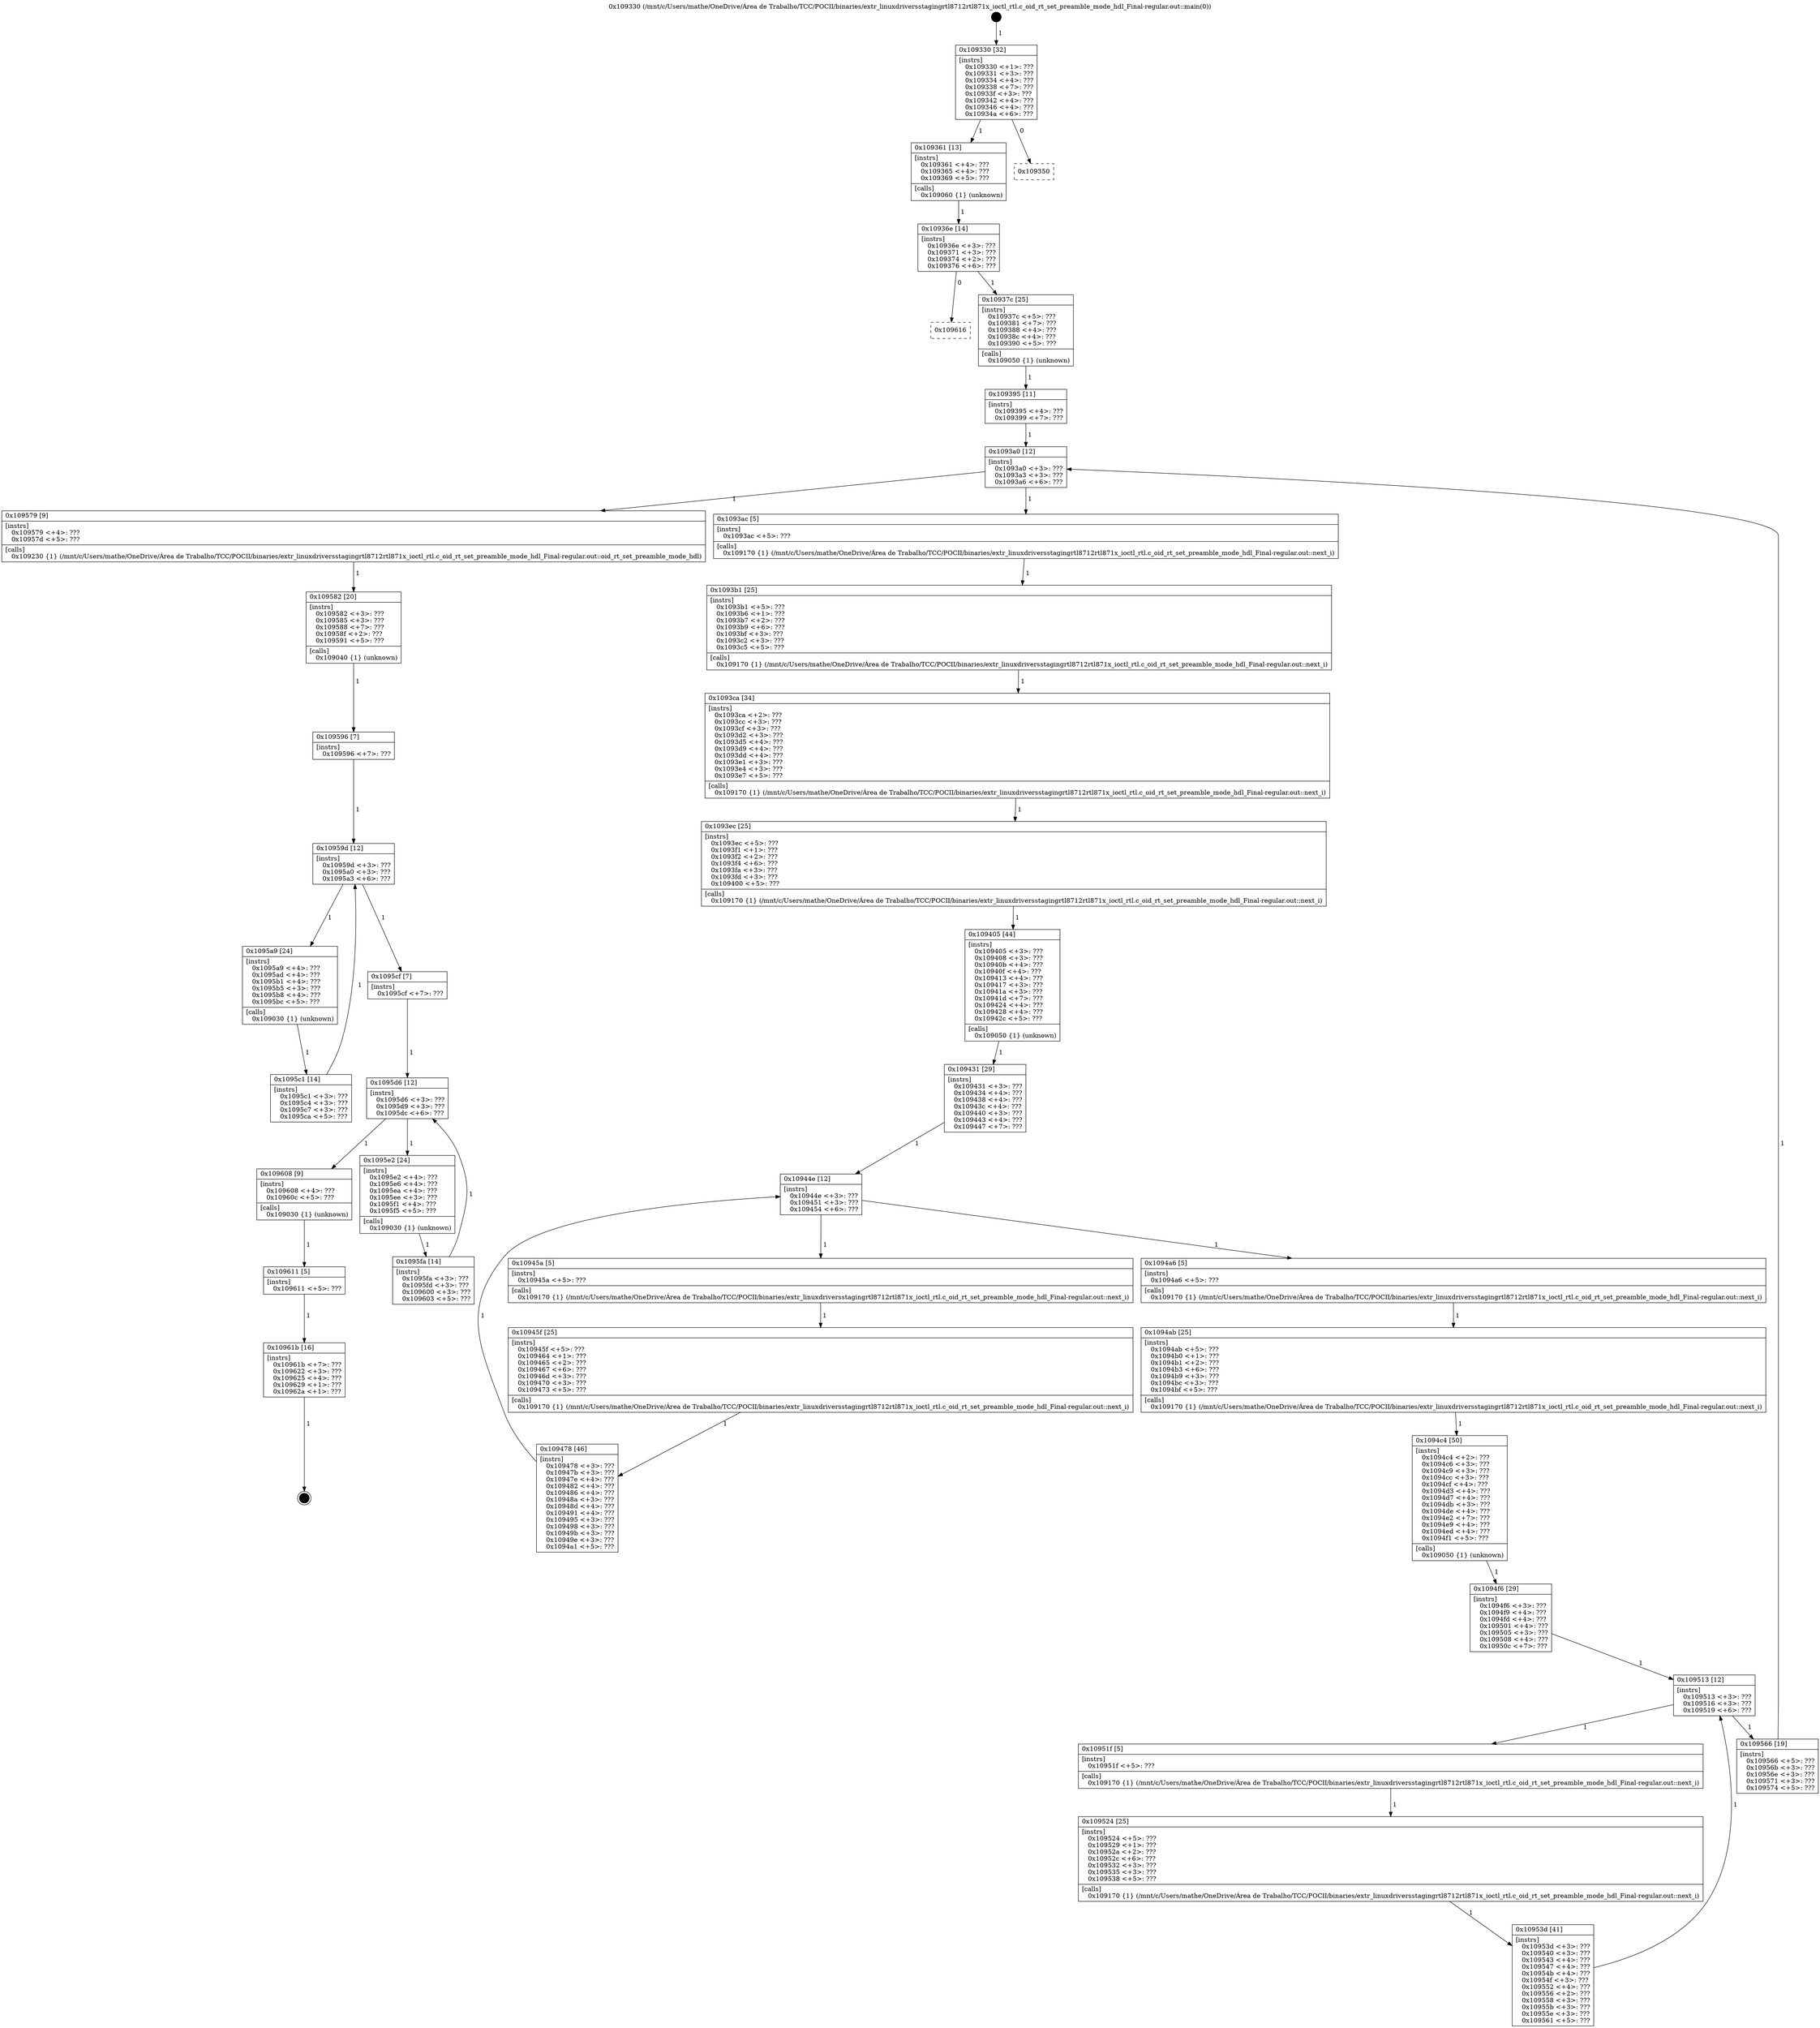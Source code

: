 digraph "0x109330" {
  label = "0x109330 (/mnt/c/Users/mathe/OneDrive/Área de Trabalho/TCC/POCII/binaries/extr_linuxdriversstagingrtl8712rtl871x_ioctl_rtl.c_oid_rt_set_preamble_mode_hdl_Final-regular.out::main(0))"
  labelloc = "t"
  node[shape=record]

  Entry [label="",width=0.3,height=0.3,shape=circle,fillcolor=black,style=filled]
  "0x109330" [label="{
     0x109330 [32]\l
     | [instrs]\l
     &nbsp;&nbsp;0x109330 \<+1\>: ???\l
     &nbsp;&nbsp;0x109331 \<+3\>: ???\l
     &nbsp;&nbsp;0x109334 \<+4\>: ???\l
     &nbsp;&nbsp;0x109338 \<+7\>: ???\l
     &nbsp;&nbsp;0x10933f \<+3\>: ???\l
     &nbsp;&nbsp;0x109342 \<+4\>: ???\l
     &nbsp;&nbsp;0x109346 \<+4\>: ???\l
     &nbsp;&nbsp;0x10934a \<+6\>: ???\l
  }"]
  "0x109361" [label="{
     0x109361 [13]\l
     | [instrs]\l
     &nbsp;&nbsp;0x109361 \<+4\>: ???\l
     &nbsp;&nbsp;0x109365 \<+4\>: ???\l
     &nbsp;&nbsp;0x109369 \<+5\>: ???\l
     | [calls]\l
     &nbsp;&nbsp;0x109060 \{1\} (unknown)\l
  }"]
  "0x109350" [label="{
     0x109350\l
  }", style=dashed]
  "0x10936e" [label="{
     0x10936e [14]\l
     | [instrs]\l
     &nbsp;&nbsp;0x10936e \<+3\>: ???\l
     &nbsp;&nbsp;0x109371 \<+3\>: ???\l
     &nbsp;&nbsp;0x109374 \<+2\>: ???\l
     &nbsp;&nbsp;0x109376 \<+6\>: ???\l
  }"]
  "0x109616" [label="{
     0x109616\l
  }", style=dashed]
  "0x10937c" [label="{
     0x10937c [25]\l
     | [instrs]\l
     &nbsp;&nbsp;0x10937c \<+5\>: ???\l
     &nbsp;&nbsp;0x109381 \<+7\>: ???\l
     &nbsp;&nbsp;0x109388 \<+4\>: ???\l
     &nbsp;&nbsp;0x10938c \<+4\>: ???\l
     &nbsp;&nbsp;0x109390 \<+5\>: ???\l
     | [calls]\l
     &nbsp;&nbsp;0x109050 \{1\} (unknown)\l
  }"]
  Exit [label="",width=0.3,height=0.3,shape=circle,fillcolor=black,style=filled,peripheries=2]
  "0x1093a0" [label="{
     0x1093a0 [12]\l
     | [instrs]\l
     &nbsp;&nbsp;0x1093a0 \<+3\>: ???\l
     &nbsp;&nbsp;0x1093a3 \<+3\>: ???\l
     &nbsp;&nbsp;0x1093a6 \<+6\>: ???\l
  }"]
  "0x109579" [label="{
     0x109579 [9]\l
     | [instrs]\l
     &nbsp;&nbsp;0x109579 \<+4\>: ???\l
     &nbsp;&nbsp;0x10957d \<+5\>: ???\l
     | [calls]\l
     &nbsp;&nbsp;0x109230 \{1\} (/mnt/c/Users/mathe/OneDrive/Área de Trabalho/TCC/POCII/binaries/extr_linuxdriversstagingrtl8712rtl871x_ioctl_rtl.c_oid_rt_set_preamble_mode_hdl_Final-regular.out::oid_rt_set_preamble_mode_hdl)\l
  }"]
  "0x1093ac" [label="{
     0x1093ac [5]\l
     | [instrs]\l
     &nbsp;&nbsp;0x1093ac \<+5\>: ???\l
     | [calls]\l
     &nbsp;&nbsp;0x109170 \{1\} (/mnt/c/Users/mathe/OneDrive/Área de Trabalho/TCC/POCII/binaries/extr_linuxdriversstagingrtl8712rtl871x_ioctl_rtl.c_oid_rt_set_preamble_mode_hdl_Final-regular.out::next_i)\l
  }"]
  "0x1093b1" [label="{
     0x1093b1 [25]\l
     | [instrs]\l
     &nbsp;&nbsp;0x1093b1 \<+5\>: ???\l
     &nbsp;&nbsp;0x1093b6 \<+1\>: ???\l
     &nbsp;&nbsp;0x1093b7 \<+2\>: ???\l
     &nbsp;&nbsp;0x1093b9 \<+6\>: ???\l
     &nbsp;&nbsp;0x1093bf \<+3\>: ???\l
     &nbsp;&nbsp;0x1093c2 \<+3\>: ???\l
     &nbsp;&nbsp;0x1093c5 \<+5\>: ???\l
     | [calls]\l
     &nbsp;&nbsp;0x109170 \{1\} (/mnt/c/Users/mathe/OneDrive/Área de Trabalho/TCC/POCII/binaries/extr_linuxdriversstagingrtl8712rtl871x_ioctl_rtl.c_oid_rt_set_preamble_mode_hdl_Final-regular.out::next_i)\l
  }"]
  "0x1093ca" [label="{
     0x1093ca [34]\l
     | [instrs]\l
     &nbsp;&nbsp;0x1093ca \<+2\>: ???\l
     &nbsp;&nbsp;0x1093cc \<+3\>: ???\l
     &nbsp;&nbsp;0x1093cf \<+3\>: ???\l
     &nbsp;&nbsp;0x1093d2 \<+3\>: ???\l
     &nbsp;&nbsp;0x1093d5 \<+4\>: ???\l
     &nbsp;&nbsp;0x1093d9 \<+4\>: ???\l
     &nbsp;&nbsp;0x1093dd \<+4\>: ???\l
     &nbsp;&nbsp;0x1093e1 \<+3\>: ???\l
     &nbsp;&nbsp;0x1093e4 \<+3\>: ???\l
     &nbsp;&nbsp;0x1093e7 \<+5\>: ???\l
     | [calls]\l
     &nbsp;&nbsp;0x109170 \{1\} (/mnt/c/Users/mathe/OneDrive/Área de Trabalho/TCC/POCII/binaries/extr_linuxdriversstagingrtl8712rtl871x_ioctl_rtl.c_oid_rt_set_preamble_mode_hdl_Final-regular.out::next_i)\l
  }"]
  "0x1093ec" [label="{
     0x1093ec [25]\l
     | [instrs]\l
     &nbsp;&nbsp;0x1093ec \<+5\>: ???\l
     &nbsp;&nbsp;0x1093f1 \<+1\>: ???\l
     &nbsp;&nbsp;0x1093f2 \<+2\>: ???\l
     &nbsp;&nbsp;0x1093f4 \<+6\>: ???\l
     &nbsp;&nbsp;0x1093fa \<+3\>: ???\l
     &nbsp;&nbsp;0x1093fd \<+3\>: ???\l
     &nbsp;&nbsp;0x109400 \<+5\>: ???\l
     | [calls]\l
     &nbsp;&nbsp;0x109170 \{1\} (/mnt/c/Users/mathe/OneDrive/Área de Trabalho/TCC/POCII/binaries/extr_linuxdriversstagingrtl8712rtl871x_ioctl_rtl.c_oid_rt_set_preamble_mode_hdl_Final-regular.out::next_i)\l
  }"]
  "0x109405" [label="{
     0x109405 [44]\l
     | [instrs]\l
     &nbsp;&nbsp;0x109405 \<+3\>: ???\l
     &nbsp;&nbsp;0x109408 \<+3\>: ???\l
     &nbsp;&nbsp;0x10940b \<+4\>: ???\l
     &nbsp;&nbsp;0x10940f \<+4\>: ???\l
     &nbsp;&nbsp;0x109413 \<+4\>: ???\l
     &nbsp;&nbsp;0x109417 \<+3\>: ???\l
     &nbsp;&nbsp;0x10941a \<+3\>: ???\l
     &nbsp;&nbsp;0x10941d \<+7\>: ???\l
     &nbsp;&nbsp;0x109424 \<+4\>: ???\l
     &nbsp;&nbsp;0x109428 \<+4\>: ???\l
     &nbsp;&nbsp;0x10942c \<+5\>: ???\l
     | [calls]\l
     &nbsp;&nbsp;0x109050 \{1\} (unknown)\l
  }"]
  "0x10944e" [label="{
     0x10944e [12]\l
     | [instrs]\l
     &nbsp;&nbsp;0x10944e \<+3\>: ???\l
     &nbsp;&nbsp;0x109451 \<+3\>: ???\l
     &nbsp;&nbsp;0x109454 \<+6\>: ???\l
  }"]
  "0x1094a6" [label="{
     0x1094a6 [5]\l
     | [instrs]\l
     &nbsp;&nbsp;0x1094a6 \<+5\>: ???\l
     | [calls]\l
     &nbsp;&nbsp;0x109170 \{1\} (/mnt/c/Users/mathe/OneDrive/Área de Trabalho/TCC/POCII/binaries/extr_linuxdriversstagingrtl8712rtl871x_ioctl_rtl.c_oid_rt_set_preamble_mode_hdl_Final-regular.out::next_i)\l
  }"]
  "0x10945a" [label="{
     0x10945a [5]\l
     | [instrs]\l
     &nbsp;&nbsp;0x10945a \<+5\>: ???\l
     | [calls]\l
     &nbsp;&nbsp;0x109170 \{1\} (/mnt/c/Users/mathe/OneDrive/Área de Trabalho/TCC/POCII/binaries/extr_linuxdriversstagingrtl8712rtl871x_ioctl_rtl.c_oid_rt_set_preamble_mode_hdl_Final-regular.out::next_i)\l
  }"]
  "0x10945f" [label="{
     0x10945f [25]\l
     | [instrs]\l
     &nbsp;&nbsp;0x10945f \<+5\>: ???\l
     &nbsp;&nbsp;0x109464 \<+1\>: ???\l
     &nbsp;&nbsp;0x109465 \<+2\>: ???\l
     &nbsp;&nbsp;0x109467 \<+6\>: ???\l
     &nbsp;&nbsp;0x10946d \<+3\>: ???\l
     &nbsp;&nbsp;0x109470 \<+3\>: ???\l
     &nbsp;&nbsp;0x109473 \<+5\>: ???\l
     | [calls]\l
     &nbsp;&nbsp;0x109170 \{1\} (/mnt/c/Users/mathe/OneDrive/Área de Trabalho/TCC/POCII/binaries/extr_linuxdriversstagingrtl8712rtl871x_ioctl_rtl.c_oid_rt_set_preamble_mode_hdl_Final-regular.out::next_i)\l
  }"]
  "0x109478" [label="{
     0x109478 [46]\l
     | [instrs]\l
     &nbsp;&nbsp;0x109478 \<+3\>: ???\l
     &nbsp;&nbsp;0x10947b \<+3\>: ???\l
     &nbsp;&nbsp;0x10947e \<+4\>: ???\l
     &nbsp;&nbsp;0x109482 \<+4\>: ???\l
     &nbsp;&nbsp;0x109486 \<+4\>: ???\l
     &nbsp;&nbsp;0x10948a \<+3\>: ???\l
     &nbsp;&nbsp;0x10948d \<+4\>: ???\l
     &nbsp;&nbsp;0x109491 \<+4\>: ???\l
     &nbsp;&nbsp;0x109495 \<+3\>: ???\l
     &nbsp;&nbsp;0x109498 \<+3\>: ???\l
     &nbsp;&nbsp;0x10949b \<+3\>: ???\l
     &nbsp;&nbsp;0x10949e \<+3\>: ???\l
     &nbsp;&nbsp;0x1094a1 \<+5\>: ???\l
  }"]
  "0x109431" [label="{
     0x109431 [29]\l
     | [instrs]\l
     &nbsp;&nbsp;0x109431 \<+3\>: ???\l
     &nbsp;&nbsp;0x109434 \<+4\>: ???\l
     &nbsp;&nbsp;0x109438 \<+4\>: ???\l
     &nbsp;&nbsp;0x10943c \<+4\>: ???\l
     &nbsp;&nbsp;0x109440 \<+3\>: ???\l
     &nbsp;&nbsp;0x109443 \<+4\>: ???\l
     &nbsp;&nbsp;0x109447 \<+7\>: ???\l
  }"]
  "0x1094ab" [label="{
     0x1094ab [25]\l
     | [instrs]\l
     &nbsp;&nbsp;0x1094ab \<+5\>: ???\l
     &nbsp;&nbsp;0x1094b0 \<+1\>: ???\l
     &nbsp;&nbsp;0x1094b1 \<+2\>: ???\l
     &nbsp;&nbsp;0x1094b3 \<+6\>: ???\l
     &nbsp;&nbsp;0x1094b9 \<+3\>: ???\l
     &nbsp;&nbsp;0x1094bc \<+3\>: ???\l
     &nbsp;&nbsp;0x1094bf \<+5\>: ???\l
     | [calls]\l
     &nbsp;&nbsp;0x109170 \{1\} (/mnt/c/Users/mathe/OneDrive/Área de Trabalho/TCC/POCII/binaries/extr_linuxdriversstagingrtl8712rtl871x_ioctl_rtl.c_oid_rt_set_preamble_mode_hdl_Final-regular.out::next_i)\l
  }"]
  "0x1094c4" [label="{
     0x1094c4 [50]\l
     | [instrs]\l
     &nbsp;&nbsp;0x1094c4 \<+2\>: ???\l
     &nbsp;&nbsp;0x1094c6 \<+3\>: ???\l
     &nbsp;&nbsp;0x1094c9 \<+3\>: ???\l
     &nbsp;&nbsp;0x1094cc \<+3\>: ???\l
     &nbsp;&nbsp;0x1094cf \<+4\>: ???\l
     &nbsp;&nbsp;0x1094d3 \<+4\>: ???\l
     &nbsp;&nbsp;0x1094d7 \<+4\>: ???\l
     &nbsp;&nbsp;0x1094db \<+3\>: ???\l
     &nbsp;&nbsp;0x1094de \<+4\>: ???\l
     &nbsp;&nbsp;0x1094e2 \<+7\>: ???\l
     &nbsp;&nbsp;0x1094e9 \<+4\>: ???\l
     &nbsp;&nbsp;0x1094ed \<+4\>: ???\l
     &nbsp;&nbsp;0x1094f1 \<+5\>: ???\l
     | [calls]\l
     &nbsp;&nbsp;0x109050 \{1\} (unknown)\l
  }"]
  "0x109513" [label="{
     0x109513 [12]\l
     | [instrs]\l
     &nbsp;&nbsp;0x109513 \<+3\>: ???\l
     &nbsp;&nbsp;0x109516 \<+3\>: ???\l
     &nbsp;&nbsp;0x109519 \<+6\>: ???\l
  }"]
  "0x109566" [label="{
     0x109566 [19]\l
     | [instrs]\l
     &nbsp;&nbsp;0x109566 \<+5\>: ???\l
     &nbsp;&nbsp;0x10956b \<+3\>: ???\l
     &nbsp;&nbsp;0x10956e \<+3\>: ???\l
     &nbsp;&nbsp;0x109571 \<+3\>: ???\l
     &nbsp;&nbsp;0x109574 \<+5\>: ???\l
  }"]
  "0x10951f" [label="{
     0x10951f [5]\l
     | [instrs]\l
     &nbsp;&nbsp;0x10951f \<+5\>: ???\l
     | [calls]\l
     &nbsp;&nbsp;0x109170 \{1\} (/mnt/c/Users/mathe/OneDrive/Área de Trabalho/TCC/POCII/binaries/extr_linuxdriversstagingrtl8712rtl871x_ioctl_rtl.c_oid_rt_set_preamble_mode_hdl_Final-regular.out::next_i)\l
  }"]
  "0x109524" [label="{
     0x109524 [25]\l
     | [instrs]\l
     &nbsp;&nbsp;0x109524 \<+5\>: ???\l
     &nbsp;&nbsp;0x109529 \<+1\>: ???\l
     &nbsp;&nbsp;0x10952a \<+2\>: ???\l
     &nbsp;&nbsp;0x10952c \<+6\>: ???\l
     &nbsp;&nbsp;0x109532 \<+3\>: ???\l
     &nbsp;&nbsp;0x109535 \<+3\>: ???\l
     &nbsp;&nbsp;0x109538 \<+5\>: ???\l
     | [calls]\l
     &nbsp;&nbsp;0x109170 \{1\} (/mnt/c/Users/mathe/OneDrive/Área de Trabalho/TCC/POCII/binaries/extr_linuxdriversstagingrtl8712rtl871x_ioctl_rtl.c_oid_rt_set_preamble_mode_hdl_Final-regular.out::next_i)\l
  }"]
  "0x10953d" [label="{
     0x10953d [41]\l
     | [instrs]\l
     &nbsp;&nbsp;0x10953d \<+3\>: ???\l
     &nbsp;&nbsp;0x109540 \<+3\>: ???\l
     &nbsp;&nbsp;0x109543 \<+4\>: ???\l
     &nbsp;&nbsp;0x109547 \<+4\>: ???\l
     &nbsp;&nbsp;0x10954b \<+4\>: ???\l
     &nbsp;&nbsp;0x10954f \<+3\>: ???\l
     &nbsp;&nbsp;0x109552 \<+4\>: ???\l
     &nbsp;&nbsp;0x109556 \<+2\>: ???\l
     &nbsp;&nbsp;0x109558 \<+3\>: ???\l
     &nbsp;&nbsp;0x10955b \<+3\>: ???\l
     &nbsp;&nbsp;0x10955e \<+3\>: ???\l
     &nbsp;&nbsp;0x109561 \<+5\>: ???\l
  }"]
  "0x1094f6" [label="{
     0x1094f6 [29]\l
     | [instrs]\l
     &nbsp;&nbsp;0x1094f6 \<+3\>: ???\l
     &nbsp;&nbsp;0x1094f9 \<+4\>: ???\l
     &nbsp;&nbsp;0x1094fd \<+4\>: ???\l
     &nbsp;&nbsp;0x109501 \<+4\>: ???\l
     &nbsp;&nbsp;0x109505 \<+3\>: ???\l
     &nbsp;&nbsp;0x109508 \<+4\>: ???\l
     &nbsp;&nbsp;0x10950c \<+7\>: ???\l
  }"]
  "0x10961b" [label="{
     0x10961b [16]\l
     | [instrs]\l
     &nbsp;&nbsp;0x10961b \<+7\>: ???\l
     &nbsp;&nbsp;0x109622 \<+3\>: ???\l
     &nbsp;&nbsp;0x109625 \<+4\>: ???\l
     &nbsp;&nbsp;0x109629 \<+1\>: ???\l
     &nbsp;&nbsp;0x10962a \<+1\>: ???\l
  }"]
  "0x109395" [label="{
     0x109395 [11]\l
     | [instrs]\l
     &nbsp;&nbsp;0x109395 \<+4\>: ???\l
     &nbsp;&nbsp;0x109399 \<+7\>: ???\l
  }"]
  "0x109582" [label="{
     0x109582 [20]\l
     | [instrs]\l
     &nbsp;&nbsp;0x109582 \<+3\>: ???\l
     &nbsp;&nbsp;0x109585 \<+3\>: ???\l
     &nbsp;&nbsp;0x109588 \<+7\>: ???\l
     &nbsp;&nbsp;0x10958f \<+2\>: ???\l
     &nbsp;&nbsp;0x109591 \<+5\>: ???\l
     | [calls]\l
     &nbsp;&nbsp;0x109040 \{1\} (unknown)\l
  }"]
  "0x10959d" [label="{
     0x10959d [12]\l
     | [instrs]\l
     &nbsp;&nbsp;0x10959d \<+3\>: ???\l
     &nbsp;&nbsp;0x1095a0 \<+3\>: ???\l
     &nbsp;&nbsp;0x1095a3 \<+6\>: ???\l
  }"]
  "0x1095d6" [label="{
     0x1095d6 [12]\l
     | [instrs]\l
     &nbsp;&nbsp;0x1095d6 \<+3\>: ???\l
     &nbsp;&nbsp;0x1095d9 \<+3\>: ???\l
     &nbsp;&nbsp;0x1095dc \<+6\>: ???\l
  }"]
  "0x1095a9" [label="{
     0x1095a9 [24]\l
     | [instrs]\l
     &nbsp;&nbsp;0x1095a9 \<+4\>: ???\l
     &nbsp;&nbsp;0x1095ad \<+4\>: ???\l
     &nbsp;&nbsp;0x1095b1 \<+4\>: ???\l
     &nbsp;&nbsp;0x1095b5 \<+3\>: ???\l
     &nbsp;&nbsp;0x1095b8 \<+4\>: ???\l
     &nbsp;&nbsp;0x1095bc \<+5\>: ???\l
     | [calls]\l
     &nbsp;&nbsp;0x109030 \{1\} (unknown)\l
  }"]
  "0x1095c1" [label="{
     0x1095c1 [14]\l
     | [instrs]\l
     &nbsp;&nbsp;0x1095c1 \<+3\>: ???\l
     &nbsp;&nbsp;0x1095c4 \<+3\>: ???\l
     &nbsp;&nbsp;0x1095c7 \<+3\>: ???\l
     &nbsp;&nbsp;0x1095ca \<+5\>: ???\l
  }"]
  "0x109596" [label="{
     0x109596 [7]\l
     | [instrs]\l
     &nbsp;&nbsp;0x109596 \<+7\>: ???\l
  }"]
  "0x109608" [label="{
     0x109608 [9]\l
     | [instrs]\l
     &nbsp;&nbsp;0x109608 \<+4\>: ???\l
     &nbsp;&nbsp;0x10960c \<+5\>: ???\l
     | [calls]\l
     &nbsp;&nbsp;0x109030 \{1\} (unknown)\l
  }"]
  "0x1095e2" [label="{
     0x1095e2 [24]\l
     | [instrs]\l
     &nbsp;&nbsp;0x1095e2 \<+4\>: ???\l
     &nbsp;&nbsp;0x1095e6 \<+4\>: ???\l
     &nbsp;&nbsp;0x1095ea \<+4\>: ???\l
     &nbsp;&nbsp;0x1095ee \<+3\>: ???\l
     &nbsp;&nbsp;0x1095f1 \<+4\>: ???\l
     &nbsp;&nbsp;0x1095f5 \<+5\>: ???\l
     | [calls]\l
     &nbsp;&nbsp;0x109030 \{1\} (unknown)\l
  }"]
  "0x1095fa" [label="{
     0x1095fa [14]\l
     | [instrs]\l
     &nbsp;&nbsp;0x1095fa \<+3\>: ???\l
     &nbsp;&nbsp;0x1095fd \<+3\>: ???\l
     &nbsp;&nbsp;0x109600 \<+3\>: ???\l
     &nbsp;&nbsp;0x109603 \<+5\>: ???\l
  }"]
  "0x1095cf" [label="{
     0x1095cf [7]\l
     | [instrs]\l
     &nbsp;&nbsp;0x1095cf \<+7\>: ???\l
  }"]
  "0x109611" [label="{
     0x109611 [5]\l
     | [instrs]\l
     &nbsp;&nbsp;0x109611 \<+5\>: ???\l
  }"]
  Entry -> "0x109330" [label=" 1"]
  "0x109330" -> "0x109361" [label=" 1"]
  "0x109330" -> "0x109350" [label=" 0"]
  "0x109361" -> "0x10936e" [label=" 1"]
  "0x10936e" -> "0x109616" [label=" 0"]
  "0x10936e" -> "0x10937c" [label=" 1"]
  "0x10961b" -> Exit [label=" 1"]
  "0x10937c" -> "0x109395" [label=" 1"]
  "0x1093a0" -> "0x109579" [label=" 1"]
  "0x1093a0" -> "0x1093ac" [label=" 1"]
  "0x1093ac" -> "0x1093b1" [label=" 1"]
  "0x1093b1" -> "0x1093ca" [label=" 1"]
  "0x1093ca" -> "0x1093ec" [label=" 1"]
  "0x1093ec" -> "0x109405" [label=" 1"]
  "0x109405" -> "0x109431" [label=" 1"]
  "0x10944e" -> "0x1094a6" [label=" 1"]
  "0x10944e" -> "0x10945a" [label=" 1"]
  "0x10945a" -> "0x10945f" [label=" 1"]
  "0x10945f" -> "0x109478" [label=" 1"]
  "0x109431" -> "0x10944e" [label=" 1"]
  "0x109478" -> "0x10944e" [label=" 1"]
  "0x1094a6" -> "0x1094ab" [label=" 1"]
  "0x1094ab" -> "0x1094c4" [label=" 1"]
  "0x1094c4" -> "0x1094f6" [label=" 1"]
  "0x109513" -> "0x109566" [label=" 1"]
  "0x109513" -> "0x10951f" [label=" 1"]
  "0x10951f" -> "0x109524" [label=" 1"]
  "0x109524" -> "0x10953d" [label=" 1"]
  "0x1094f6" -> "0x109513" [label=" 1"]
  "0x10953d" -> "0x109513" [label=" 1"]
  "0x109611" -> "0x10961b" [label=" 1"]
  "0x109395" -> "0x1093a0" [label=" 1"]
  "0x109566" -> "0x1093a0" [label=" 1"]
  "0x109579" -> "0x109582" [label=" 1"]
  "0x109582" -> "0x109596" [label=" 1"]
  "0x10959d" -> "0x1095cf" [label=" 1"]
  "0x10959d" -> "0x1095a9" [label=" 1"]
  "0x1095a9" -> "0x1095c1" [label=" 1"]
  "0x109596" -> "0x10959d" [label=" 1"]
  "0x1095c1" -> "0x10959d" [label=" 1"]
  "0x1095d6" -> "0x109608" [label=" 1"]
  "0x1095d6" -> "0x1095e2" [label=" 1"]
  "0x1095e2" -> "0x1095fa" [label=" 1"]
  "0x1095cf" -> "0x1095d6" [label=" 1"]
  "0x1095fa" -> "0x1095d6" [label=" 1"]
  "0x109608" -> "0x109611" [label=" 1"]
}
